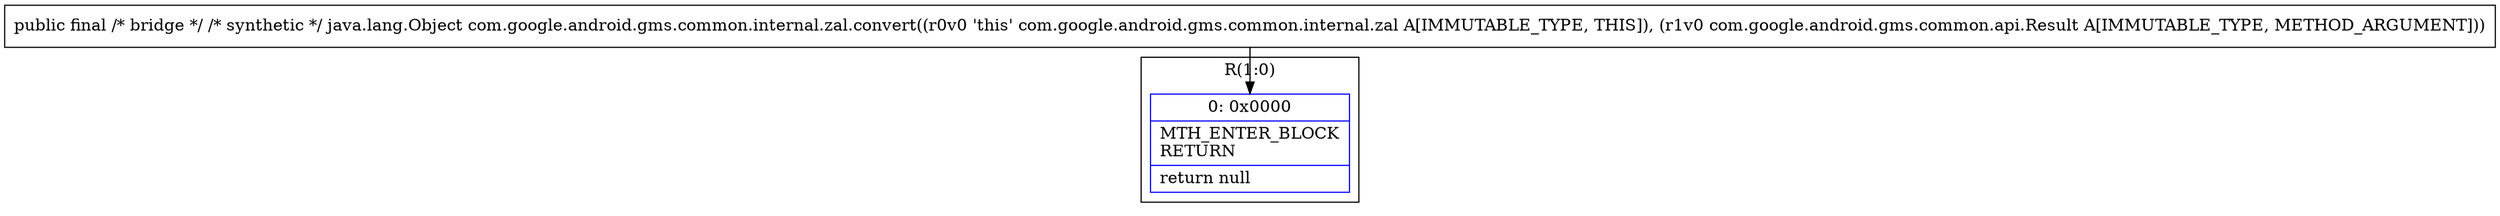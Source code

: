 digraph "CFG forcom.google.android.gms.common.internal.zal.convert(Lcom\/google\/android\/gms\/common\/api\/Result;)Ljava\/lang\/Object;" {
subgraph cluster_Region_1196434601 {
label = "R(1:0)";
node [shape=record,color=blue];
Node_0 [shape=record,label="{0\:\ 0x0000|MTH_ENTER_BLOCK\lRETURN\l|return null\l}"];
}
MethodNode[shape=record,label="{public final \/* bridge *\/ \/* synthetic *\/ java.lang.Object com.google.android.gms.common.internal.zal.convert((r0v0 'this' com.google.android.gms.common.internal.zal A[IMMUTABLE_TYPE, THIS]), (r1v0 com.google.android.gms.common.api.Result A[IMMUTABLE_TYPE, METHOD_ARGUMENT])) }"];
MethodNode -> Node_0;
}

